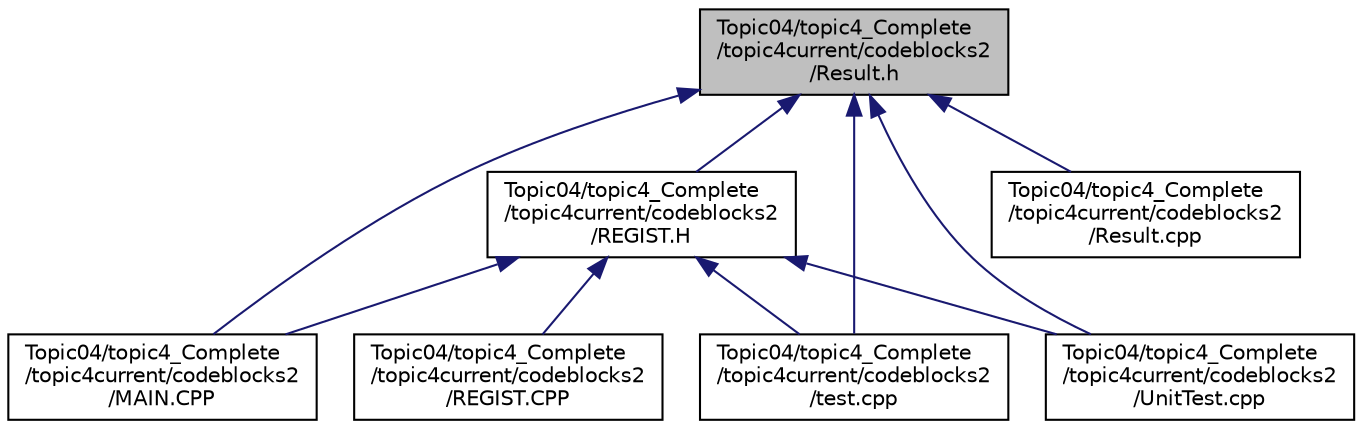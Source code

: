 digraph "Topic04/topic4_Complete/topic4current/codeblocks2/Result.h"
{
  edge [fontname="Helvetica",fontsize="10",labelfontname="Helvetica",labelfontsize="10"];
  node [fontname="Helvetica",fontsize="10",shape=record];
  Node6 [label="Topic04/topic4_Complete\l/topic4current/codeblocks2\l/Result.h",height=0.2,width=0.4,color="black", fillcolor="grey75", style="filled", fontcolor="black"];
  Node6 -> Node7 [dir="back",color="midnightblue",fontsize="10",style="solid",fontname="Helvetica"];
  Node7 [label="Topic04/topic4_Complete\l/topic4current/codeblocks2\l/REGIST.H",height=0.2,width=0.4,color="black", fillcolor="white", style="filled",URL="$_topic04_2topic4___complete_2topic4current_2codeblocks2_2_r_e_g_i_s_t_8_h.html"];
  Node7 -> Node8 [dir="back",color="midnightblue",fontsize="10",style="solid",fontname="Helvetica"];
  Node8 [label="Topic04/topic4_Complete\l/topic4current/codeblocks2\l/MAIN.CPP",height=0.2,width=0.4,color="black", fillcolor="white", style="filled",URL="$_topic04_2topic4___complete_2topic4current_2codeblocks2_2main_8cpp.html"];
  Node7 -> Node9 [dir="back",color="midnightblue",fontsize="10",style="solid",fontname="Helvetica"];
  Node9 [label="Topic04/topic4_Complete\l/topic4current/codeblocks2\l/REGIST.CPP",height=0.2,width=0.4,color="black", fillcolor="white", style="filled",URL="$_topic04_2topic4___complete_2topic4current_2codeblocks2_2_r_e_g_i_s_t_8_c_p_p.html"];
  Node7 -> Node10 [dir="back",color="midnightblue",fontsize="10",style="solid",fontname="Helvetica"];
  Node10 [label="Topic04/topic4_Complete\l/topic4current/codeblocks2\l/test.cpp",height=0.2,width=0.4,color="black", fillcolor="white", style="filled",URL="$codeblocks2_2test_8cpp.html"];
  Node7 -> Node11 [dir="back",color="midnightblue",fontsize="10",style="solid",fontname="Helvetica"];
  Node11 [label="Topic04/topic4_Complete\l/topic4current/codeblocks2\l/UnitTest.cpp",height=0.2,width=0.4,color="black", fillcolor="white", style="filled",URL="$topic4___complete_2topic4current_2codeblocks2_2_unit_test_8cpp.html"];
  Node6 -> Node8 [dir="back",color="midnightblue",fontsize="10",style="solid",fontname="Helvetica"];
  Node6 -> Node12 [dir="back",color="midnightblue",fontsize="10",style="solid",fontname="Helvetica"];
  Node12 [label="Topic04/topic4_Complete\l/topic4current/codeblocks2\l/Result.cpp",height=0.2,width=0.4,color="black", fillcolor="white", style="filled",URL="$_topic04_2topic4___complete_2topic4current_2codeblocks2_2_result_8cpp.html"];
  Node6 -> Node10 [dir="back",color="midnightblue",fontsize="10",style="solid",fontname="Helvetica"];
  Node6 -> Node11 [dir="back",color="midnightblue",fontsize="10",style="solid",fontname="Helvetica"];
}

